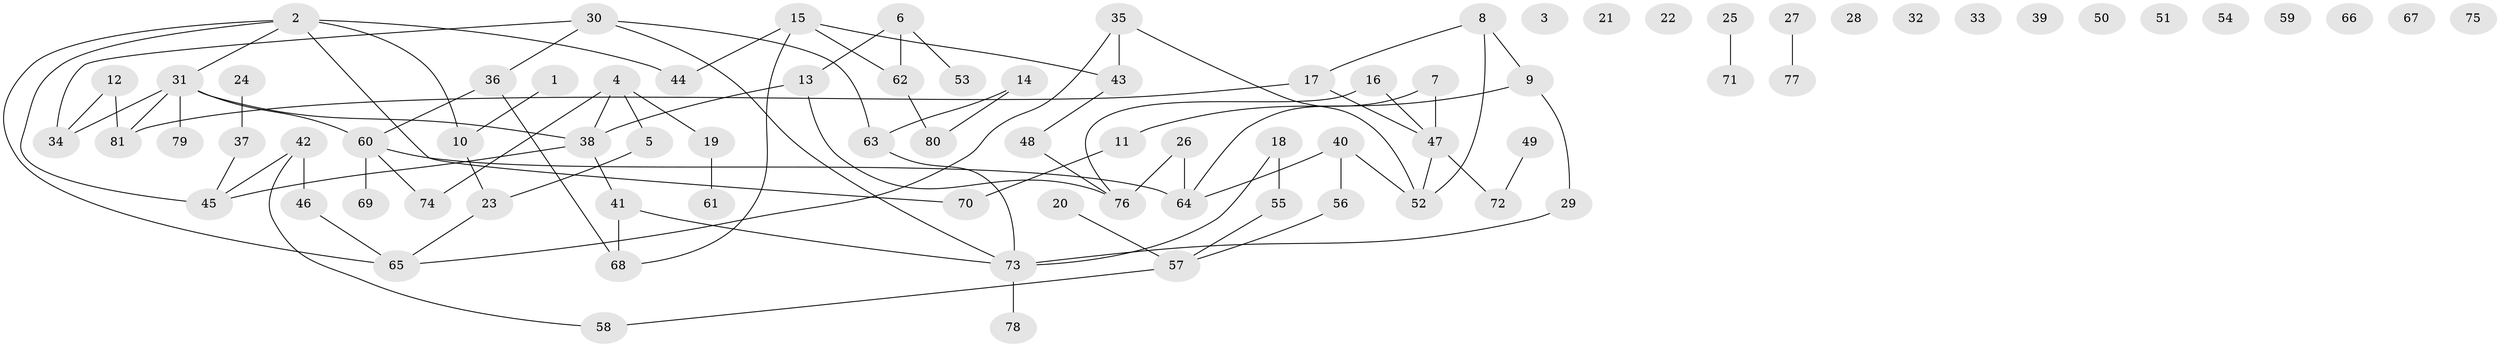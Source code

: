 // Generated by graph-tools (version 1.1) at 2025/49/03/09/25 03:49:03]
// undirected, 81 vertices, 89 edges
graph export_dot {
graph [start="1"]
  node [color=gray90,style=filled];
  1;
  2;
  3;
  4;
  5;
  6;
  7;
  8;
  9;
  10;
  11;
  12;
  13;
  14;
  15;
  16;
  17;
  18;
  19;
  20;
  21;
  22;
  23;
  24;
  25;
  26;
  27;
  28;
  29;
  30;
  31;
  32;
  33;
  34;
  35;
  36;
  37;
  38;
  39;
  40;
  41;
  42;
  43;
  44;
  45;
  46;
  47;
  48;
  49;
  50;
  51;
  52;
  53;
  54;
  55;
  56;
  57;
  58;
  59;
  60;
  61;
  62;
  63;
  64;
  65;
  66;
  67;
  68;
  69;
  70;
  71;
  72;
  73;
  74;
  75;
  76;
  77;
  78;
  79;
  80;
  81;
  1 -- 10;
  2 -- 10;
  2 -- 31;
  2 -- 44;
  2 -- 45;
  2 -- 65;
  2 -- 70;
  4 -- 5;
  4 -- 19;
  4 -- 38;
  4 -- 74;
  5 -- 23;
  6 -- 13;
  6 -- 53;
  6 -- 62;
  7 -- 47;
  7 -- 64;
  8 -- 9;
  8 -- 17;
  8 -- 52;
  9 -- 11;
  9 -- 29;
  10 -- 23;
  11 -- 70;
  12 -- 34;
  12 -- 81;
  13 -- 38;
  13 -- 76;
  14 -- 63;
  14 -- 80;
  15 -- 43;
  15 -- 44;
  15 -- 62;
  15 -- 68;
  16 -- 47;
  16 -- 76;
  17 -- 47;
  17 -- 81;
  18 -- 55;
  18 -- 73;
  19 -- 61;
  20 -- 57;
  23 -- 65;
  24 -- 37;
  25 -- 71;
  26 -- 64;
  26 -- 76;
  27 -- 77;
  29 -- 73;
  30 -- 34;
  30 -- 36;
  30 -- 63;
  30 -- 73;
  31 -- 34;
  31 -- 38;
  31 -- 60;
  31 -- 79;
  31 -- 81;
  35 -- 43;
  35 -- 52;
  35 -- 65;
  36 -- 60;
  36 -- 68;
  37 -- 45;
  38 -- 41;
  38 -- 45;
  40 -- 52;
  40 -- 56;
  40 -- 64;
  41 -- 68;
  41 -- 73;
  42 -- 45;
  42 -- 46;
  42 -- 58;
  43 -- 48;
  46 -- 65;
  47 -- 52;
  47 -- 72;
  48 -- 76;
  49 -- 72;
  55 -- 57;
  56 -- 57;
  57 -- 58;
  60 -- 64;
  60 -- 69;
  60 -- 74;
  62 -- 80;
  63 -- 73;
  73 -- 78;
}
